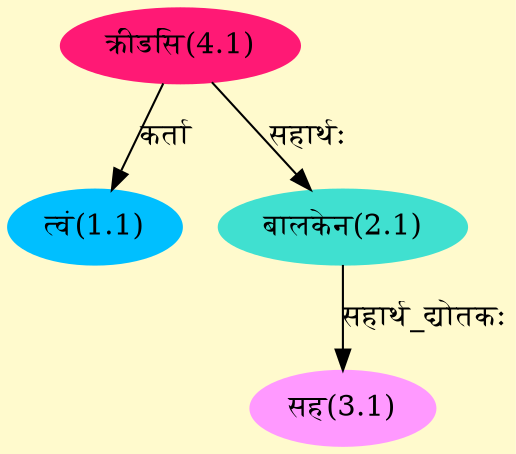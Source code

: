 digraph G{
rankdir=BT;
 compound=true;
 bgcolor="lemonchiffon1";
Node1_1 [style=filled, color="#00BFFF" label = "त्वं(1.1)"]
Node4_1 [style=filled, color="#FF1975" label = "क्रीडसि(4.1)"]
Node2_1 [style=filled, color="#40E0D0" label = "बालकेन(2.1)"]
Node3_1 [style=filled, color="#FF99FF" label = "सह(3.1)"]
/* Start of Relations section */

Node1_1 -> Node4_1 [  label="कर्ता"  dir="back" ]
Node2_1 -> Node4_1 [  label="सहार्थः"  dir="back" ]
Node3_1 -> Node2_1 [  label="सहार्थ_द्योतकः"  dir="back" ]
}

